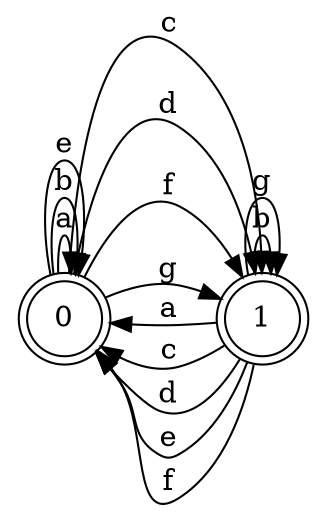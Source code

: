 digraph n2_9 {
__start0 [label="" shape="none"];

rankdir=LR;
size="8,5";

s0 [style="rounded,filled", color="black", fillcolor="white" shape="doublecircle", label="0"];
s1 [style="rounded,filled", color="black", fillcolor="white" shape="doublecircle", label="1"];
s0 -> s0 [label="a"];
s0 -> s0 [label="b"];
s0 -> s1 [label="c"];
s0 -> s1 [label="d"];
s0 -> s0 [label="e"];
s0 -> s1 [label="f"];
s0 -> s1 [label="g"];
s1 -> s0 [label="a"];
s1 -> s1 [label="b"];
s1 -> s0 [label="c"];
s1 -> s0 [label="d"];
s1 -> s0 [label="e"];
s1 -> s0 [label="f"];
s1 -> s1 [label="g"];

}